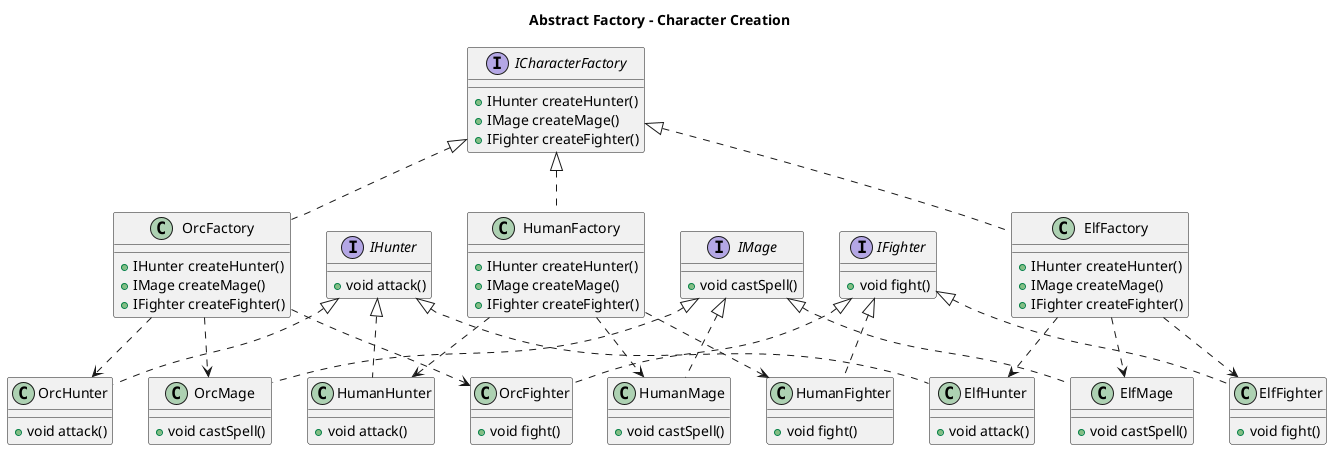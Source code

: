 @startuml
title Abstract Factory - Character Creation

interface IHunter {
    + void attack()
}

interface IMage {
    + void castSpell()
}

interface IFighter {
    + void fight()
}

class OrcHunter implements IHunter {
    + void attack()
}

class HumanHunter implements IHunter {
    + void attack()
}

class ElfHunter implements IHunter {
    + void attack()
}

class OrcMage implements IMage {
    + void castSpell()
}

class HumanMage implements IMage {
    + void castSpell()
}

class ElfMage implements IMage {
    + void castSpell()
}

class OrcFighter implements IFighter {
    + void fight()
}

class HumanFighter implements IFighter {
    + void fight()
}

class ElfFighter implements IFighter {
    + void fight()
}

interface ICharacterFactory {
    + IHunter createHunter()
    + IMage createMage()
    + IFighter createFighter()
}

class OrcFactory implements ICharacterFactory {
    + IHunter createHunter()
    + IMage createMage()
    + IFighter createFighter()
}

class HumanFactory implements ICharacterFactory {
    + IHunter createHunter()
    + IMage createMage()
    + IFighter createFighter()
}

class ElfFactory implements ICharacterFactory {
    + IHunter createHunter()
    + IMage createMage()
    + IFighter createFighter()
}


OrcFactory ..> OrcHunter
OrcFactory ..> OrcMage
OrcFactory ..> OrcFighter

HumanFactory ..> HumanHunter
HumanFactory ..> HumanMage
HumanFactory ..> HumanFighter

ElfFactory ..> ElfHunter
ElfFactory ..> ElfMage
ElfFactory ..> ElfFighter

@enduml
